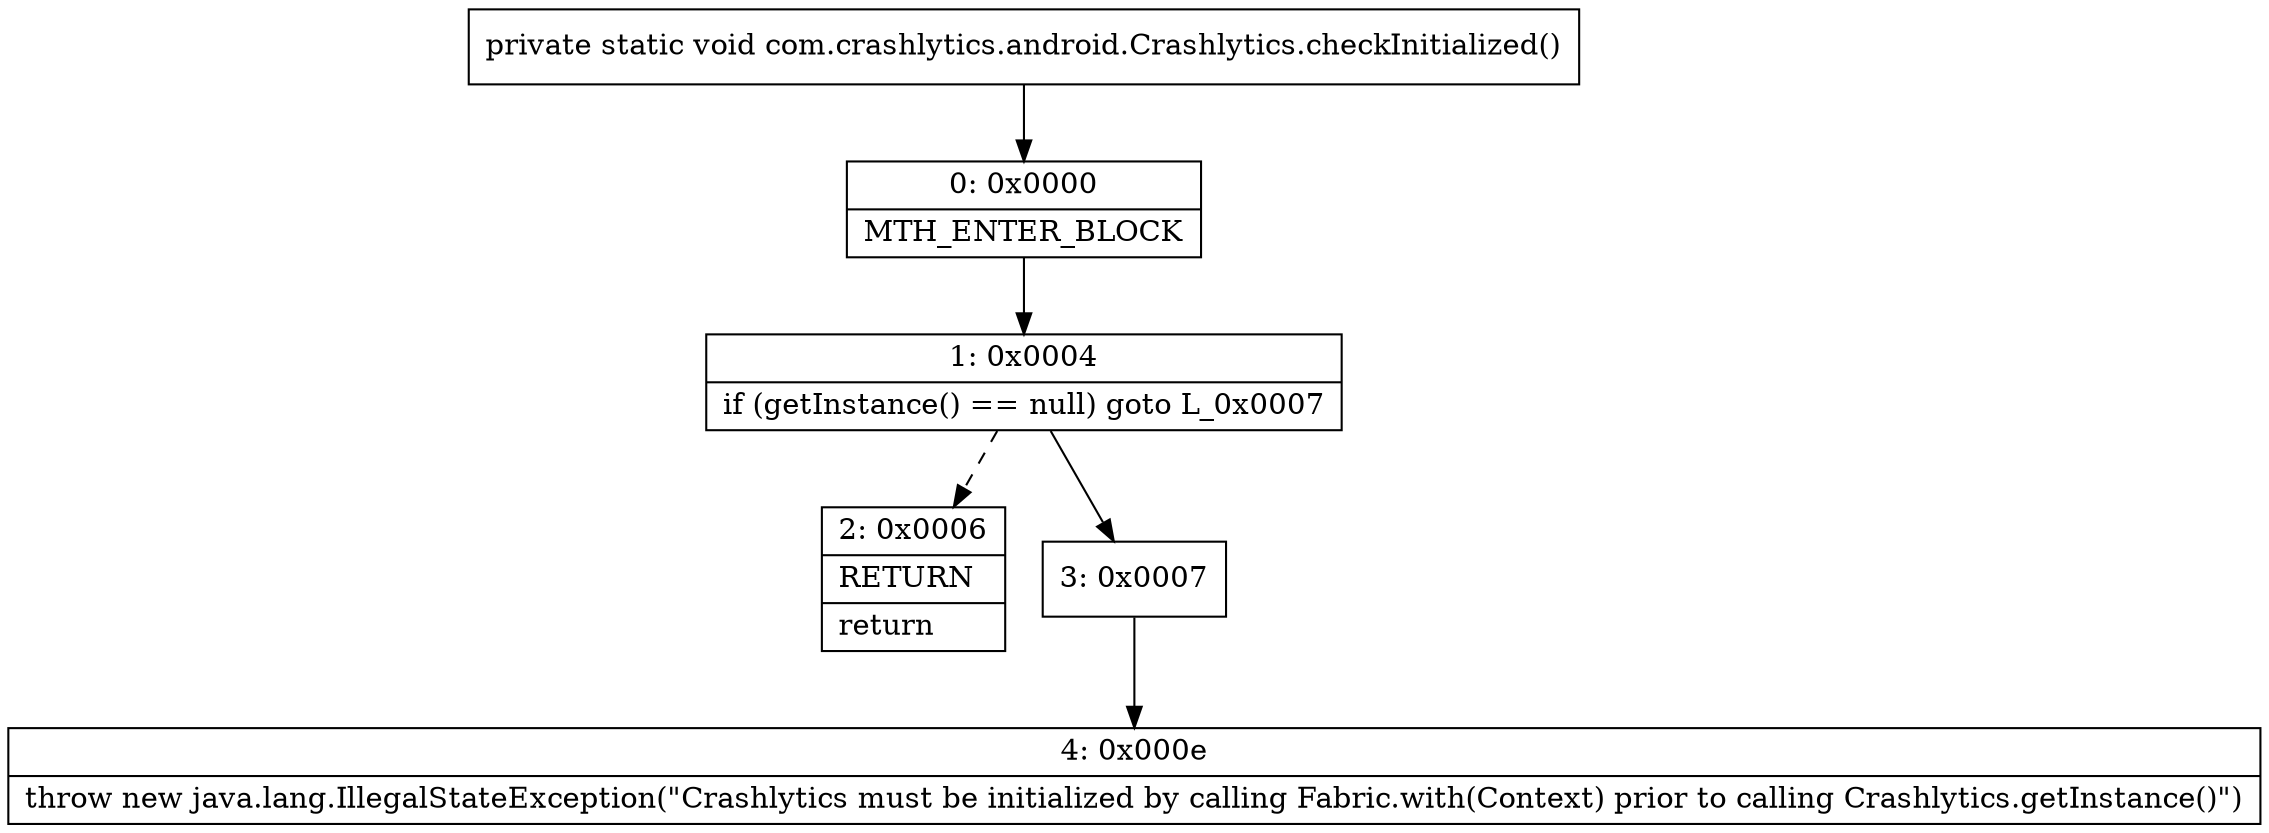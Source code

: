 digraph "CFG forcom.crashlytics.android.Crashlytics.checkInitialized()V" {
Node_0 [shape=record,label="{0\:\ 0x0000|MTH_ENTER_BLOCK\l}"];
Node_1 [shape=record,label="{1\:\ 0x0004|if (getInstance() == null) goto L_0x0007\l}"];
Node_2 [shape=record,label="{2\:\ 0x0006|RETURN\l|return\l}"];
Node_3 [shape=record,label="{3\:\ 0x0007}"];
Node_4 [shape=record,label="{4\:\ 0x000e|throw new java.lang.IllegalStateException(\"Crashlytics must be initialized by calling Fabric.with(Context) prior to calling Crashlytics.getInstance()\")\l}"];
MethodNode[shape=record,label="{private static void com.crashlytics.android.Crashlytics.checkInitialized() }"];
MethodNode -> Node_0;
Node_0 -> Node_1;
Node_1 -> Node_2[style=dashed];
Node_1 -> Node_3;
Node_3 -> Node_4;
}


